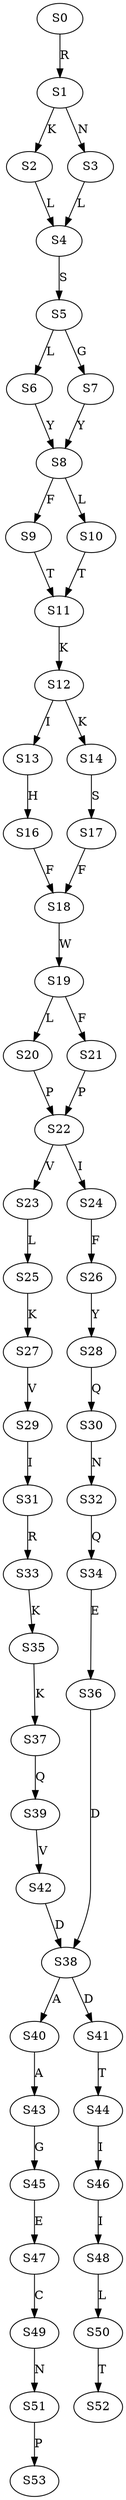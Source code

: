 strict digraph  {
	S0 -> S1 [ label = R ];
	S1 -> S2 [ label = K ];
	S1 -> S3 [ label = N ];
	S2 -> S4 [ label = L ];
	S3 -> S4 [ label = L ];
	S4 -> S5 [ label = S ];
	S5 -> S6 [ label = L ];
	S5 -> S7 [ label = G ];
	S6 -> S8 [ label = Y ];
	S7 -> S8 [ label = Y ];
	S8 -> S9 [ label = F ];
	S8 -> S10 [ label = L ];
	S9 -> S11 [ label = T ];
	S10 -> S11 [ label = T ];
	S11 -> S12 [ label = K ];
	S12 -> S13 [ label = I ];
	S12 -> S14 [ label = K ];
	S13 -> S16 [ label = H ];
	S14 -> S17 [ label = S ];
	S16 -> S18 [ label = F ];
	S17 -> S18 [ label = F ];
	S18 -> S19 [ label = W ];
	S19 -> S20 [ label = L ];
	S19 -> S21 [ label = F ];
	S20 -> S22 [ label = P ];
	S21 -> S22 [ label = P ];
	S22 -> S23 [ label = V ];
	S22 -> S24 [ label = I ];
	S23 -> S25 [ label = L ];
	S24 -> S26 [ label = F ];
	S25 -> S27 [ label = K ];
	S26 -> S28 [ label = Y ];
	S27 -> S29 [ label = V ];
	S28 -> S30 [ label = Q ];
	S29 -> S31 [ label = I ];
	S30 -> S32 [ label = N ];
	S31 -> S33 [ label = R ];
	S32 -> S34 [ label = Q ];
	S33 -> S35 [ label = K ];
	S34 -> S36 [ label = E ];
	S35 -> S37 [ label = K ];
	S36 -> S38 [ label = D ];
	S37 -> S39 [ label = Q ];
	S38 -> S40 [ label = A ];
	S38 -> S41 [ label = D ];
	S39 -> S42 [ label = V ];
	S40 -> S43 [ label = A ];
	S41 -> S44 [ label = T ];
	S42 -> S38 [ label = D ];
	S43 -> S45 [ label = G ];
	S44 -> S46 [ label = I ];
	S45 -> S47 [ label = E ];
	S46 -> S48 [ label = I ];
	S47 -> S49 [ label = C ];
	S48 -> S50 [ label = L ];
	S49 -> S51 [ label = N ];
	S50 -> S52 [ label = T ];
	S51 -> S53 [ label = P ];
}
